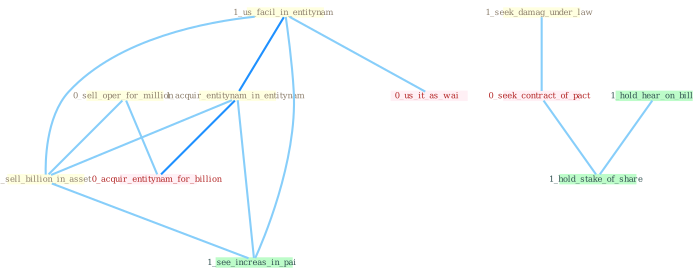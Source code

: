 Graph G{ 
    node
    [shape=polygon,style=filled,width=.5,height=.06,color="#BDFCC9",fixedsize=true,fontsize=4,
    fontcolor="#2f4f4f"];
    {node
    [color="#ffffe0", fontcolor="#8b7d6b"] "1_us_facil_in_entitynam " "0_sell_oper_for_million " "1_seek_damag_under_law " "1_acquir_entitynam_in_entitynam " "1_sell_billion_in_asset "}
{node [color="#fff0f5", fontcolor="#b22222"] "0_seek_contract_of_pact " "0_us_it_as_wai " "0_acquir_entitynam_for_billion "}
edge [color="#B0E2FF"];

	"1_us_facil_in_entitynam " -- "1_acquir_entitynam_in_entitynam " [w="2", color="#1e90ff" , len=0.8];
	"1_us_facil_in_entitynam " -- "1_sell_billion_in_asset " [w="1", color="#87cefa" ];
	"1_us_facil_in_entitynam " -- "0_us_it_as_wai " [w="1", color="#87cefa" ];
	"1_us_facil_in_entitynam " -- "1_see_increas_in_pai " [w="1", color="#87cefa" ];
	"0_sell_oper_for_million " -- "1_sell_billion_in_asset " [w="1", color="#87cefa" ];
	"0_sell_oper_for_million " -- "0_acquir_entitynam_for_billion " [w="1", color="#87cefa" ];
	"1_seek_damag_under_law " -- "0_seek_contract_of_pact " [w="1", color="#87cefa" ];
	"1_acquir_entitynam_in_entitynam " -- "1_sell_billion_in_asset " [w="1", color="#87cefa" ];
	"1_acquir_entitynam_in_entitynam " -- "0_acquir_entitynam_for_billion " [w="2", color="#1e90ff" , len=0.8];
	"1_acquir_entitynam_in_entitynam " -- "1_see_increas_in_pai " [w="1", color="#87cefa" ];
	"1_sell_billion_in_asset " -- "1_see_increas_in_pai " [w="1", color="#87cefa" ];
	"0_seek_contract_of_pact " -- "1_hold_stake_of_share " [w="1", color="#87cefa" ];
	"1_hold_hear_on_bill " -- "1_hold_stake_of_share " [w="1", color="#87cefa" ];
}